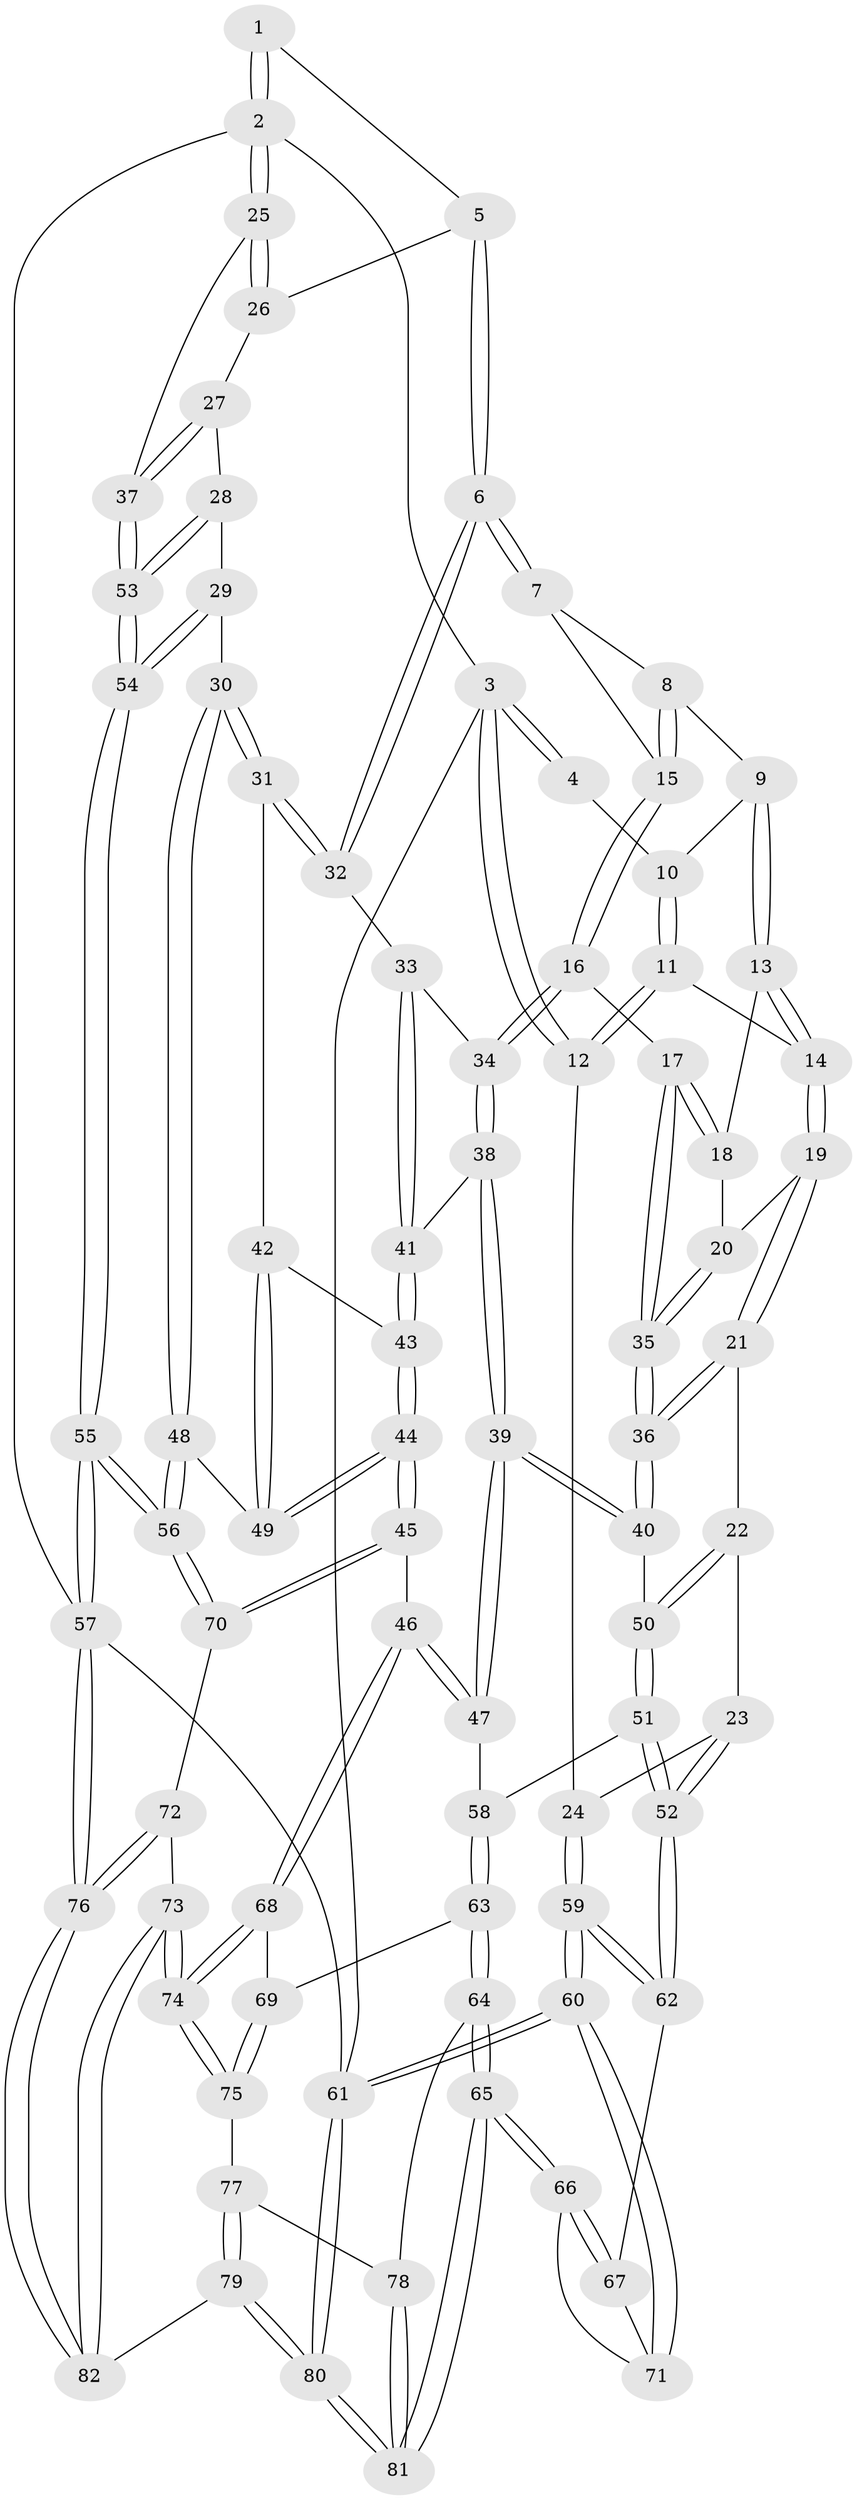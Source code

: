 // Generated by graph-tools (version 1.1) at 2025/50/03/09/25 03:50:59]
// undirected, 82 vertices, 202 edges
graph export_dot {
graph [start="1"]
  node [color=gray90,style=filled];
  1 [pos="+0.9931143234615099+0"];
  2 [pos="+1+0"];
  3 [pos="+0+0"];
  4 [pos="+0.37726077698479044+0"];
  5 [pos="+0.7959206987080205+0.11125200766816055"];
  6 [pos="+0.7597886899615258+0.14403883888342045"];
  7 [pos="+0.6589372480838995+0.10104162936978128"];
  8 [pos="+0.39735837128945684+0"];
  9 [pos="+0.38229742439654163+0"];
  10 [pos="+0.37963261396459824+0"];
  11 [pos="+0.08965724457059739+0.12410086942278137"];
  12 [pos="+0+0.07793666911771237"];
  13 [pos="+0.29409614958288033+0.07252170188287935"];
  14 [pos="+0.13749468213285693+0.1559975562461557"];
  15 [pos="+0.4605741781268759+0.18091528154493844"];
  16 [pos="+0.46079194051031613+0.21002898423062946"];
  17 [pos="+0.3776403026788965+0.24997418653622794"];
  18 [pos="+0.28133077063898293+0.152542723930357"];
  19 [pos="+0.1834055549275594+0.21595021045868074"];
  20 [pos="+0.21107440368144267+0.2228707795728694"];
  21 [pos="+0.11313401834021192+0.29670701591839144"];
  22 [pos="+0.04639908341283494+0.3369909326852879"];
  23 [pos="+0.025250090357269377+0.33904010435592974"];
  24 [pos="+0+0.2412427392986325"];
  25 [pos="+1+0.19191953788682134"];
  26 [pos="+0.7976475621410611+0.11231521142351457"];
  27 [pos="+0.9721914256251164+0.24378147619363513"];
  28 [pos="+0.8630099227846988+0.3812190349434622"];
  29 [pos="+0.8273234712347445+0.3939772193413539"];
  30 [pos="+0.8226404996611055+0.3929239065029389"];
  31 [pos="+0.734001549016136+0.28427356231749706"];
  32 [pos="+0.7233577981104858+0.24793728326490036"];
  33 [pos="+0.6936858149963558+0.25056477063111154"];
  34 [pos="+0.48078748108709923+0.2279939250639801"];
  35 [pos="+0.29833444595476766+0.34214167885010377"];
  36 [pos="+0.2964069374290735+0.3561763564411407"];
  37 [pos="+1+0.26554150821058664"];
  38 [pos="+0.4945176380319371+0.3371707134129738"];
  39 [pos="+0.34563301581020095+0.4455324135996096"];
  40 [pos="+0.29759695175689294+0.4140325205188893"];
  41 [pos="+0.5317128339564264+0.36985439476724946"];
  42 [pos="+0.6744696479896398+0.35786303088140076"];
  43 [pos="+0.5687176935994159+0.46089305133536085"];
  44 [pos="+0.5484690793574033+0.5809440515305001"];
  45 [pos="+0.5250363497951972+0.5953173201520781"];
  46 [pos="+0.5216758996548396+0.5962016319039386"];
  47 [pos="+0.4222310152123364+0.5461968164469546"];
  48 [pos="+0.697978028337223+0.5802136616333671"];
  49 [pos="+0.6916462181484326+0.5798430339071553"];
  50 [pos="+0.2541963239236629+0.43389223443017927"];
  51 [pos="+0.13535560233615843+0.5660477353313083"];
  52 [pos="+0.11850728141386871+0.5725596543768783"];
  53 [pos="+1+0.4036838172141594"];
  54 [pos="+1+0.8743022728446919"];
  55 [pos="+1+0.8925881016429356"];
  56 [pos="+0.9679133521444332+0.8079535452082908"];
  57 [pos="+1+1"];
  58 [pos="+0.2809245752959541+0.6369935678710392"];
  59 [pos="+0+0.6194271588180363"];
  60 [pos="+0+0.8861769084411559"];
  61 [pos="+0+1"];
  62 [pos="+0.11135989268390778+0.5796472535295184"];
  63 [pos="+0.27945500787340805+0.7963278624636126"];
  64 [pos="+0.24148345457055725+0.8307216987258531"];
  65 [pos="+0.1926076056350419+0.8535624848054211"];
  66 [pos="+0.1820074511060689+0.8485683562243218"];
  67 [pos="+0.11647168055561587+0.6093756708014764"];
  68 [pos="+0.5188022317212773+0.6025184682923759"];
  69 [pos="+0.3593599267503683+0.7754061635350064"];
  70 [pos="+0.6636669774249702+0.8109479948651749"];
  71 [pos="+0+0.8549065371031899"];
  72 [pos="+0.6332758897232892+0.8360137337255643"];
  73 [pos="+0.5346653526066469+0.8925914593387302"];
  74 [pos="+0.5194873690528523+0.8818133385658907"];
  75 [pos="+0.49829446380209774+0.8801903441499067"];
  76 [pos="+0.8293906056381612+1"];
  77 [pos="+0.4076640587049653+0.9263543775125539"];
  78 [pos="+0.3844362776543438+0.9183123458050234"];
  79 [pos="+0.3804256089624311+1"];
  80 [pos="+0.23872721622490617+1"];
  81 [pos="+0.22782592582537667+1"];
  82 [pos="+0.6283078500998412+1"];
  1 -- 2;
  1 -- 2;
  1 -- 5;
  2 -- 3;
  2 -- 25;
  2 -- 25;
  2 -- 57;
  3 -- 4;
  3 -- 4;
  3 -- 12;
  3 -- 12;
  3 -- 61;
  4 -- 10;
  5 -- 6;
  5 -- 6;
  5 -- 26;
  6 -- 7;
  6 -- 7;
  6 -- 32;
  6 -- 32;
  7 -- 8;
  7 -- 15;
  8 -- 9;
  8 -- 15;
  8 -- 15;
  9 -- 10;
  9 -- 13;
  9 -- 13;
  10 -- 11;
  10 -- 11;
  11 -- 12;
  11 -- 12;
  11 -- 14;
  12 -- 24;
  13 -- 14;
  13 -- 14;
  13 -- 18;
  14 -- 19;
  14 -- 19;
  15 -- 16;
  15 -- 16;
  16 -- 17;
  16 -- 34;
  16 -- 34;
  17 -- 18;
  17 -- 18;
  17 -- 35;
  17 -- 35;
  18 -- 20;
  19 -- 20;
  19 -- 21;
  19 -- 21;
  20 -- 35;
  20 -- 35;
  21 -- 22;
  21 -- 36;
  21 -- 36;
  22 -- 23;
  22 -- 50;
  22 -- 50;
  23 -- 24;
  23 -- 52;
  23 -- 52;
  24 -- 59;
  24 -- 59;
  25 -- 26;
  25 -- 26;
  25 -- 37;
  26 -- 27;
  27 -- 28;
  27 -- 37;
  27 -- 37;
  28 -- 29;
  28 -- 53;
  28 -- 53;
  29 -- 30;
  29 -- 54;
  29 -- 54;
  30 -- 31;
  30 -- 31;
  30 -- 48;
  30 -- 48;
  31 -- 32;
  31 -- 32;
  31 -- 42;
  32 -- 33;
  33 -- 34;
  33 -- 41;
  33 -- 41;
  34 -- 38;
  34 -- 38;
  35 -- 36;
  35 -- 36;
  36 -- 40;
  36 -- 40;
  37 -- 53;
  37 -- 53;
  38 -- 39;
  38 -- 39;
  38 -- 41;
  39 -- 40;
  39 -- 40;
  39 -- 47;
  39 -- 47;
  40 -- 50;
  41 -- 43;
  41 -- 43;
  42 -- 43;
  42 -- 49;
  42 -- 49;
  43 -- 44;
  43 -- 44;
  44 -- 45;
  44 -- 45;
  44 -- 49;
  44 -- 49;
  45 -- 46;
  45 -- 70;
  45 -- 70;
  46 -- 47;
  46 -- 47;
  46 -- 68;
  46 -- 68;
  47 -- 58;
  48 -- 49;
  48 -- 56;
  48 -- 56;
  50 -- 51;
  50 -- 51;
  51 -- 52;
  51 -- 52;
  51 -- 58;
  52 -- 62;
  52 -- 62;
  53 -- 54;
  53 -- 54;
  54 -- 55;
  54 -- 55;
  55 -- 56;
  55 -- 56;
  55 -- 57;
  55 -- 57;
  56 -- 70;
  56 -- 70;
  57 -- 76;
  57 -- 76;
  57 -- 61;
  58 -- 63;
  58 -- 63;
  59 -- 60;
  59 -- 60;
  59 -- 62;
  59 -- 62;
  60 -- 61;
  60 -- 61;
  60 -- 71;
  60 -- 71;
  61 -- 80;
  61 -- 80;
  62 -- 67;
  63 -- 64;
  63 -- 64;
  63 -- 69;
  64 -- 65;
  64 -- 65;
  64 -- 78;
  65 -- 66;
  65 -- 66;
  65 -- 81;
  65 -- 81;
  66 -- 67;
  66 -- 67;
  66 -- 71;
  67 -- 71;
  68 -- 69;
  68 -- 74;
  68 -- 74;
  69 -- 75;
  69 -- 75;
  70 -- 72;
  72 -- 73;
  72 -- 76;
  72 -- 76;
  73 -- 74;
  73 -- 74;
  73 -- 82;
  73 -- 82;
  74 -- 75;
  74 -- 75;
  75 -- 77;
  76 -- 82;
  76 -- 82;
  77 -- 78;
  77 -- 79;
  77 -- 79;
  78 -- 81;
  78 -- 81;
  79 -- 80;
  79 -- 80;
  79 -- 82;
  80 -- 81;
  80 -- 81;
}
